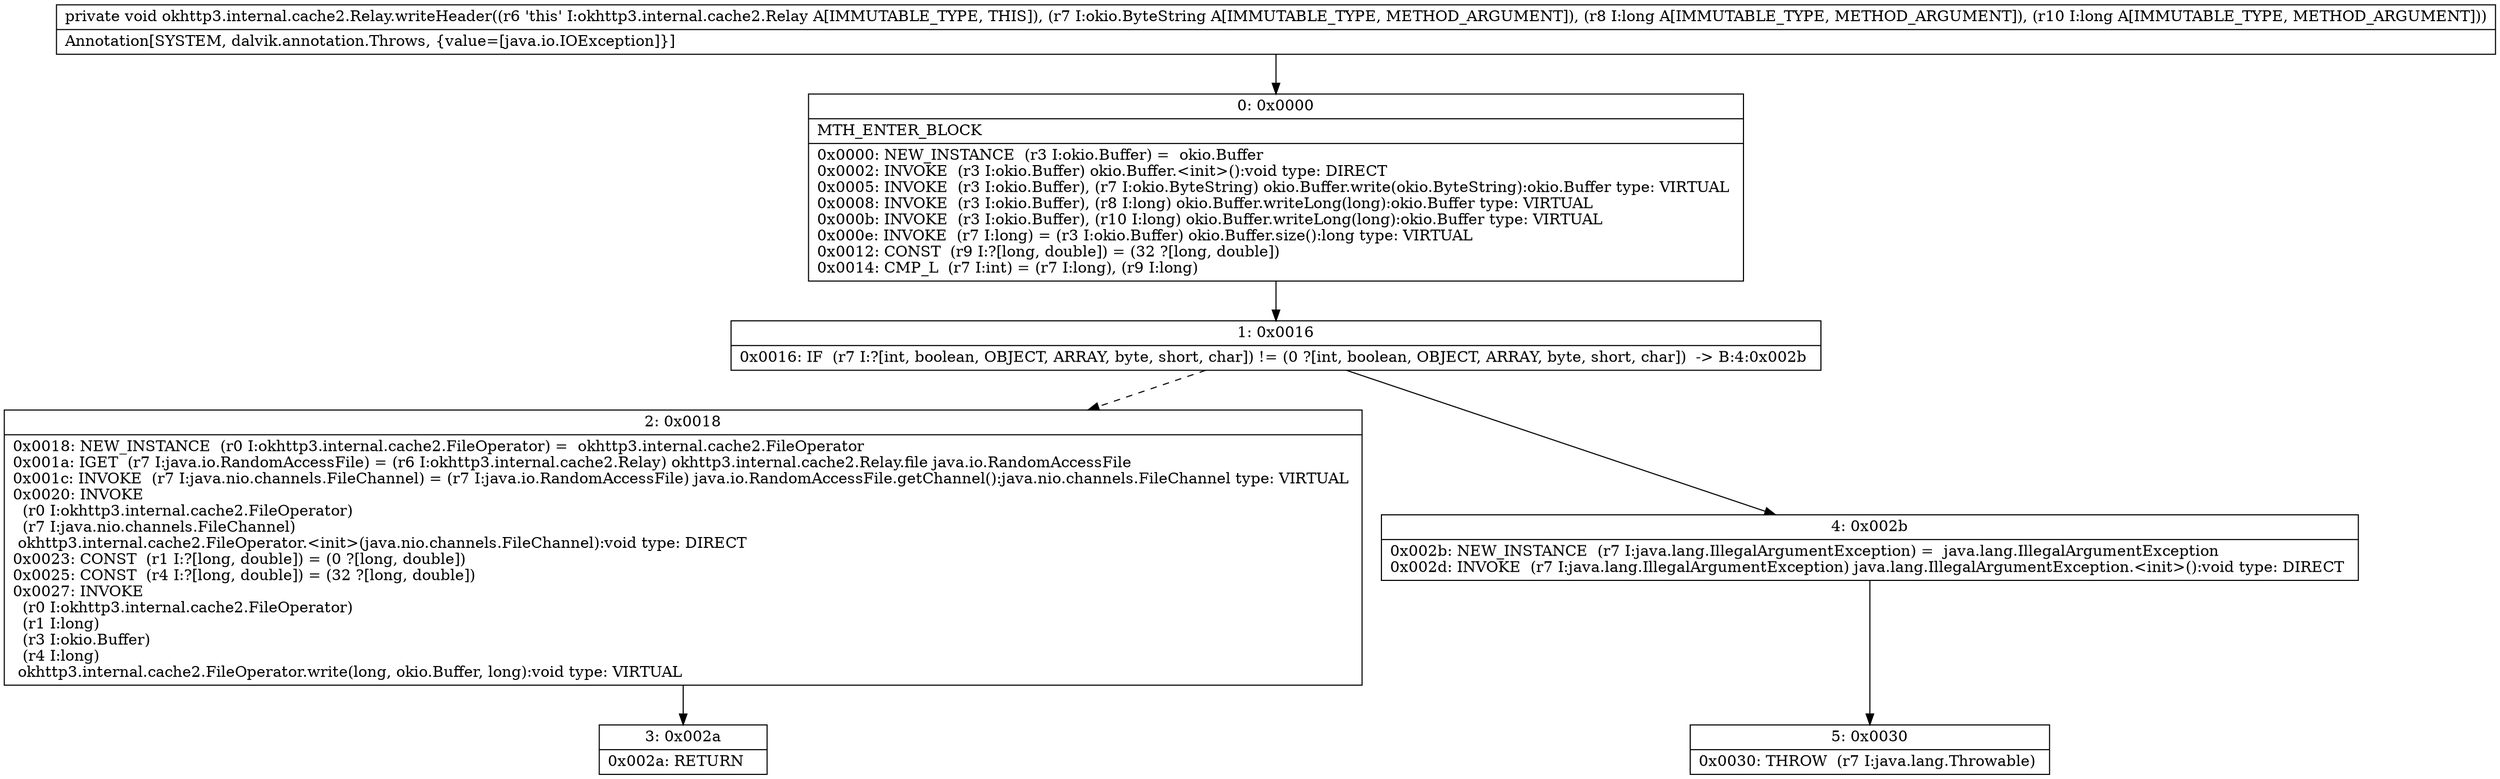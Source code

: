 digraph "CFG forokhttp3.internal.cache2.Relay.writeHeader(Lokio\/ByteString;JJ)V" {
Node_0 [shape=record,label="{0\:\ 0x0000|MTH_ENTER_BLOCK\l|0x0000: NEW_INSTANCE  (r3 I:okio.Buffer) =  okio.Buffer \l0x0002: INVOKE  (r3 I:okio.Buffer) okio.Buffer.\<init\>():void type: DIRECT \l0x0005: INVOKE  (r3 I:okio.Buffer), (r7 I:okio.ByteString) okio.Buffer.write(okio.ByteString):okio.Buffer type: VIRTUAL \l0x0008: INVOKE  (r3 I:okio.Buffer), (r8 I:long) okio.Buffer.writeLong(long):okio.Buffer type: VIRTUAL \l0x000b: INVOKE  (r3 I:okio.Buffer), (r10 I:long) okio.Buffer.writeLong(long):okio.Buffer type: VIRTUAL \l0x000e: INVOKE  (r7 I:long) = (r3 I:okio.Buffer) okio.Buffer.size():long type: VIRTUAL \l0x0012: CONST  (r9 I:?[long, double]) = (32 ?[long, double]) \l0x0014: CMP_L  (r7 I:int) = (r7 I:long), (r9 I:long) \l}"];
Node_1 [shape=record,label="{1\:\ 0x0016|0x0016: IF  (r7 I:?[int, boolean, OBJECT, ARRAY, byte, short, char]) != (0 ?[int, boolean, OBJECT, ARRAY, byte, short, char])  \-\> B:4:0x002b \l}"];
Node_2 [shape=record,label="{2\:\ 0x0018|0x0018: NEW_INSTANCE  (r0 I:okhttp3.internal.cache2.FileOperator) =  okhttp3.internal.cache2.FileOperator \l0x001a: IGET  (r7 I:java.io.RandomAccessFile) = (r6 I:okhttp3.internal.cache2.Relay) okhttp3.internal.cache2.Relay.file java.io.RandomAccessFile \l0x001c: INVOKE  (r7 I:java.nio.channels.FileChannel) = (r7 I:java.io.RandomAccessFile) java.io.RandomAccessFile.getChannel():java.nio.channels.FileChannel type: VIRTUAL \l0x0020: INVOKE  \l  (r0 I:okhttp3.internal.cache2.FileOperator)\l  (r7 I:java.nio.channels.FileChannel)\l okhttp3.internal.cache2.FileOperator.\<init\>(java.nio.channels.FileChannel):void type: DIRECT \l0x0023: CONST  (r1 I:?[long, double]) = (0 ?[long, double]) \l0x0025: CONST  (r4 I:?[long, double]) = (32 ?[long, double]) \l0x0027: INVOKE  \l  (r0 I:okhttp3.internal.cache2.FileOperator)\l  (r1 I:long)\l  (r3 I:okio.Buffer)\l  (r4 I:long)\l okhttp3.internal.cache2.FileOperator.write(long, okio.Buffer, long):void type: VIRTUAL \l}"];
Node_3 [shape=record,label="{3\:\ 0x002a|0x002a: RETURN   \l}"];
Node_4 [shape=record,label="{4\:\ 0x002b|0x002b: NEW_INSTANCE  (r7 I:java.lang.IllegalArgumentException) =  java.lang.IllegalArgumentException \l0x002d: INVOKE  (r7 I:java.lang.IllegalArgumentException) java.lang.IllegalArgumentException.\<init\>():void type: DIRECT \l}"];
Node_5 [shape=record,label="{5\:\ 0x0030|0x0030: THROW  (r7 I:java.lang.Throwable) \l}"];
MethodNode[shape=record,label="{private void okhttp3.internal.cache2.Relay.writeHeader((r6 'this' I:okhttp3.internal.cache2.Relay A[IMMUTABLE_TYPE, THIS]), (r7 I:okio.ByteString A[IMMUTABLE_TYPE, METHOD_ARGUMENT]), (r8 I:long A[IMMUTABLE_TYPE, METHOD_ARGUMENT]), (r10 I:long A[IMMUTABLE_TYPE, METHOD_ARGUMENT]))  | Annotation[SYSTEM, dalvik.annotation.Throws, \{value=[java.io.IOException]\}]\l}"];
MethodNode -> Node_0;
Node_0 -> Node_1;
Node_1 -> Node_2[style=dashed];
Node_1 -> Node_4;
Node_2 -> Node_3;
Node_4 -> Node_5;
}

